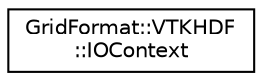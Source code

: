 digraph "Graphical Class Hierarchy"
{
 // LATEX_PDF_SIZE
  edge [fontname="Helvetica",fontsize="10",labelfontname="Helvetica",labelfontsize="10"];
  node [fontname="Helvetica",fontsize="10",shape=record];
  rankdir="LR";
  Node0 [label="GridFormat::VTKHDF\l::IOContext",height=0.2,width=0.4,color="black", fillcolor="white", style="filled",URL="$structGridFormat_1_1VTKHDF_1_1IOContext.html",tooltip=" "];
}
